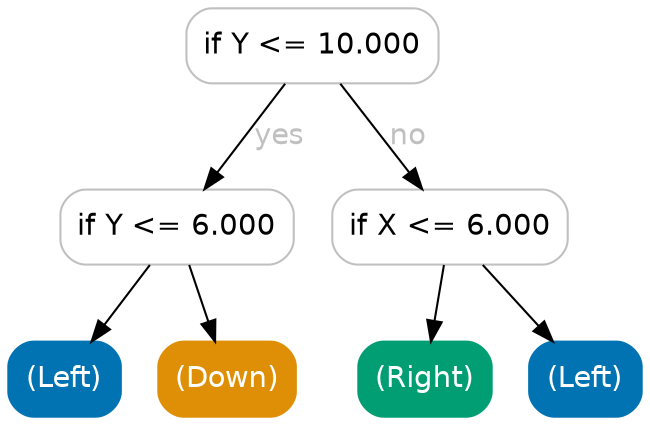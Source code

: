 digraph Tree {
	graph [bb="0,0,304,196"];
	node [color=gray,
		fillcolor=white,
		fontname=helvetica,
		label="\N",
		shape=box,
		style="filled, rounded"
	];
	edge [fontname=helvetica];
	0	[height=0.5,
		label="if Y <= 10.000",
		pos="146,178",
		width=1.6806];
	1	[height=0.5,
		label="if Y <= 6.000",
		pos="81,91",
		width=1.5556];
	0 -> 1	[fontcolor=gray,
		label=yes,
		lp="130.5,134.5",
		pos="e,94.134,109.18 132.85,159.8 123.51,147.59 110.82,130.99 100.33,117.28"];
	4	[height=0.5,
		label="if X <= 6.000",
		pos="212,91",
		width=1.5694];
	0 -> 4	[fontcolor=gray,
		label=no,
		lp="192,134.5",
		pos="e,198.66,109.18 159.36,159.8 168.84,147.59 181.72,130.99 192.37,117.28"];
	2	[color="#0173b2",
		fillcolor="#0173b2",
		fontcolor=white,
		height=0.5,
		label="(Left)",
		pos="27,18",
		width=0.75];
	1 -> 2	[fontcolor=gray,
		pos="e,39.952,36.029 67.928,72.813 61.362,64.179 53.281,53.555 46.04,44.034"];
	3	[color="#de8f05",
		fillcolor="#de8f05",
		fontcolor=white,
		height=0.5,
		label="(Down)",
		pos="105,18",
		width=0.91667];
	1 -> 3	[fontcolor=gray,
		pos="e,99.244,36.029 86.81,72.813 89.551,64.702 92.887,54.836 95.949,45.777"];
	5	[color="#029e73",
		fillcolor="#029e73",
		fontcolor=white,
		height=0.5,
		label="(Right)",
		pos="200,18",
		width=0.88889];
	4 -> 5	[fontcolor=gray,
		pos="e,202.88,36.029 209.1,72.813 207.74,64.789 206.09,55.047 204.58,46.069"];
	6	[color="#0173b2",
		fillcolor="#0173b2",
		fontcolor=white,
		height=0.5,
		label="(Left)",
		pos="277,18",
		width=0.75];
	4 -> 6	[fontcolor=gray,
		pos="e,261.41,36.029 227.73,72.813 235.8,64.005 245.76,53.125 254.61,43.458"];
}
